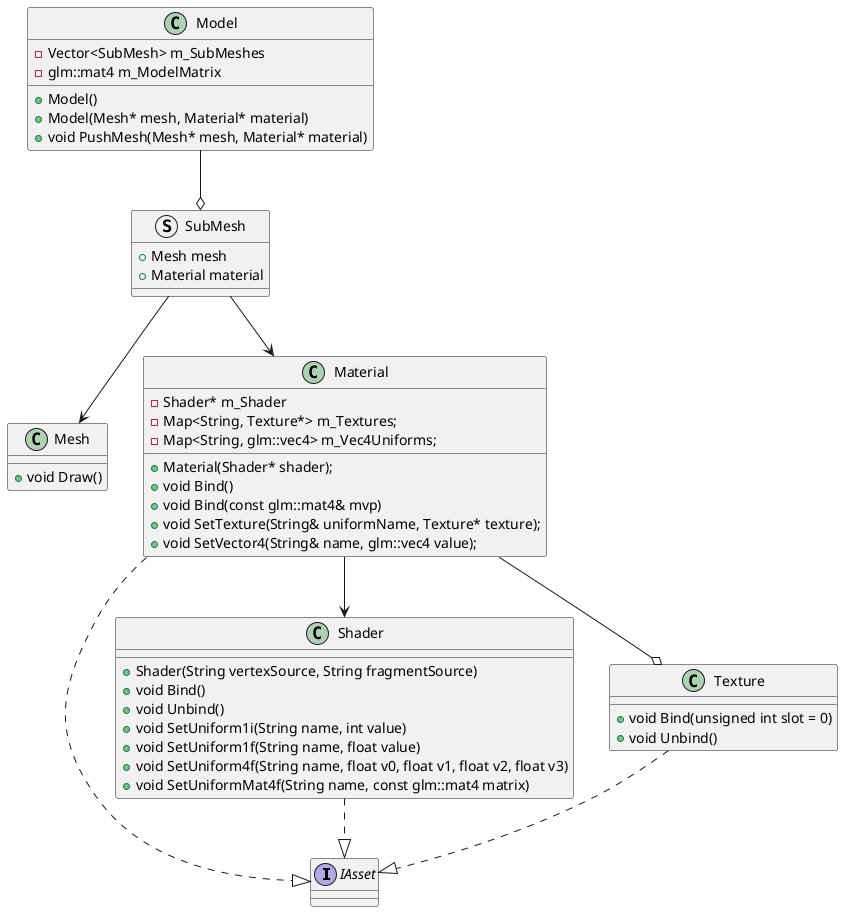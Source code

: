 @startuml

interface IAsset {
}

class Model {
    + Model()
    + Model(Mesh* mesh, Material* material)
    + void PushMesh(Mesh* mesh, Material* material)
    - Vector<SubMesh> m_SubMeshes
    - glm::mat4 m_ModelMatrix
}

struct SubMesh {
    + Mesh mesh
    + Material material
}

class Mesh {
    + void Draw()
}

class Material {
    + Material(Shader* shader);
    + void Bind()
    + void Bind(const glm::mat4& mvp)
    + void SetTexture(String& uniformName, Texture* texture);
    + void SetVector4(String& name, glm::vec4 value);
    - Shader* m_Shader
    - Map<String, Texture*> m_Textures;
    - Map<String, glm::vec4> m_Vec4Uniforms;
}

class Shader {
    + Shader(String vertexSource, String fragmentSource)
    + void Bind()
    + void Unbind()
    + void SetUniform1i(String name, int value)
    + void SetUniform1f(String name, float value)
    + void SetUniform4f(String name, float v0, float v1, float v2, float v3)
    + void SetUniformMat4f(String name, const glm::mat4 matrix)
}

class Texture {
    + void Bind(unsigned int slot = 0)
    + void Unbind()
}

Material --> Shader
Material --o Texture
Model --o SubMesh
SubMesh --> Mesh
SubMesh --> Material

Material ..|> IAsset
Shader ..|> IAsset
Texture ..|> IAsset

@enduml